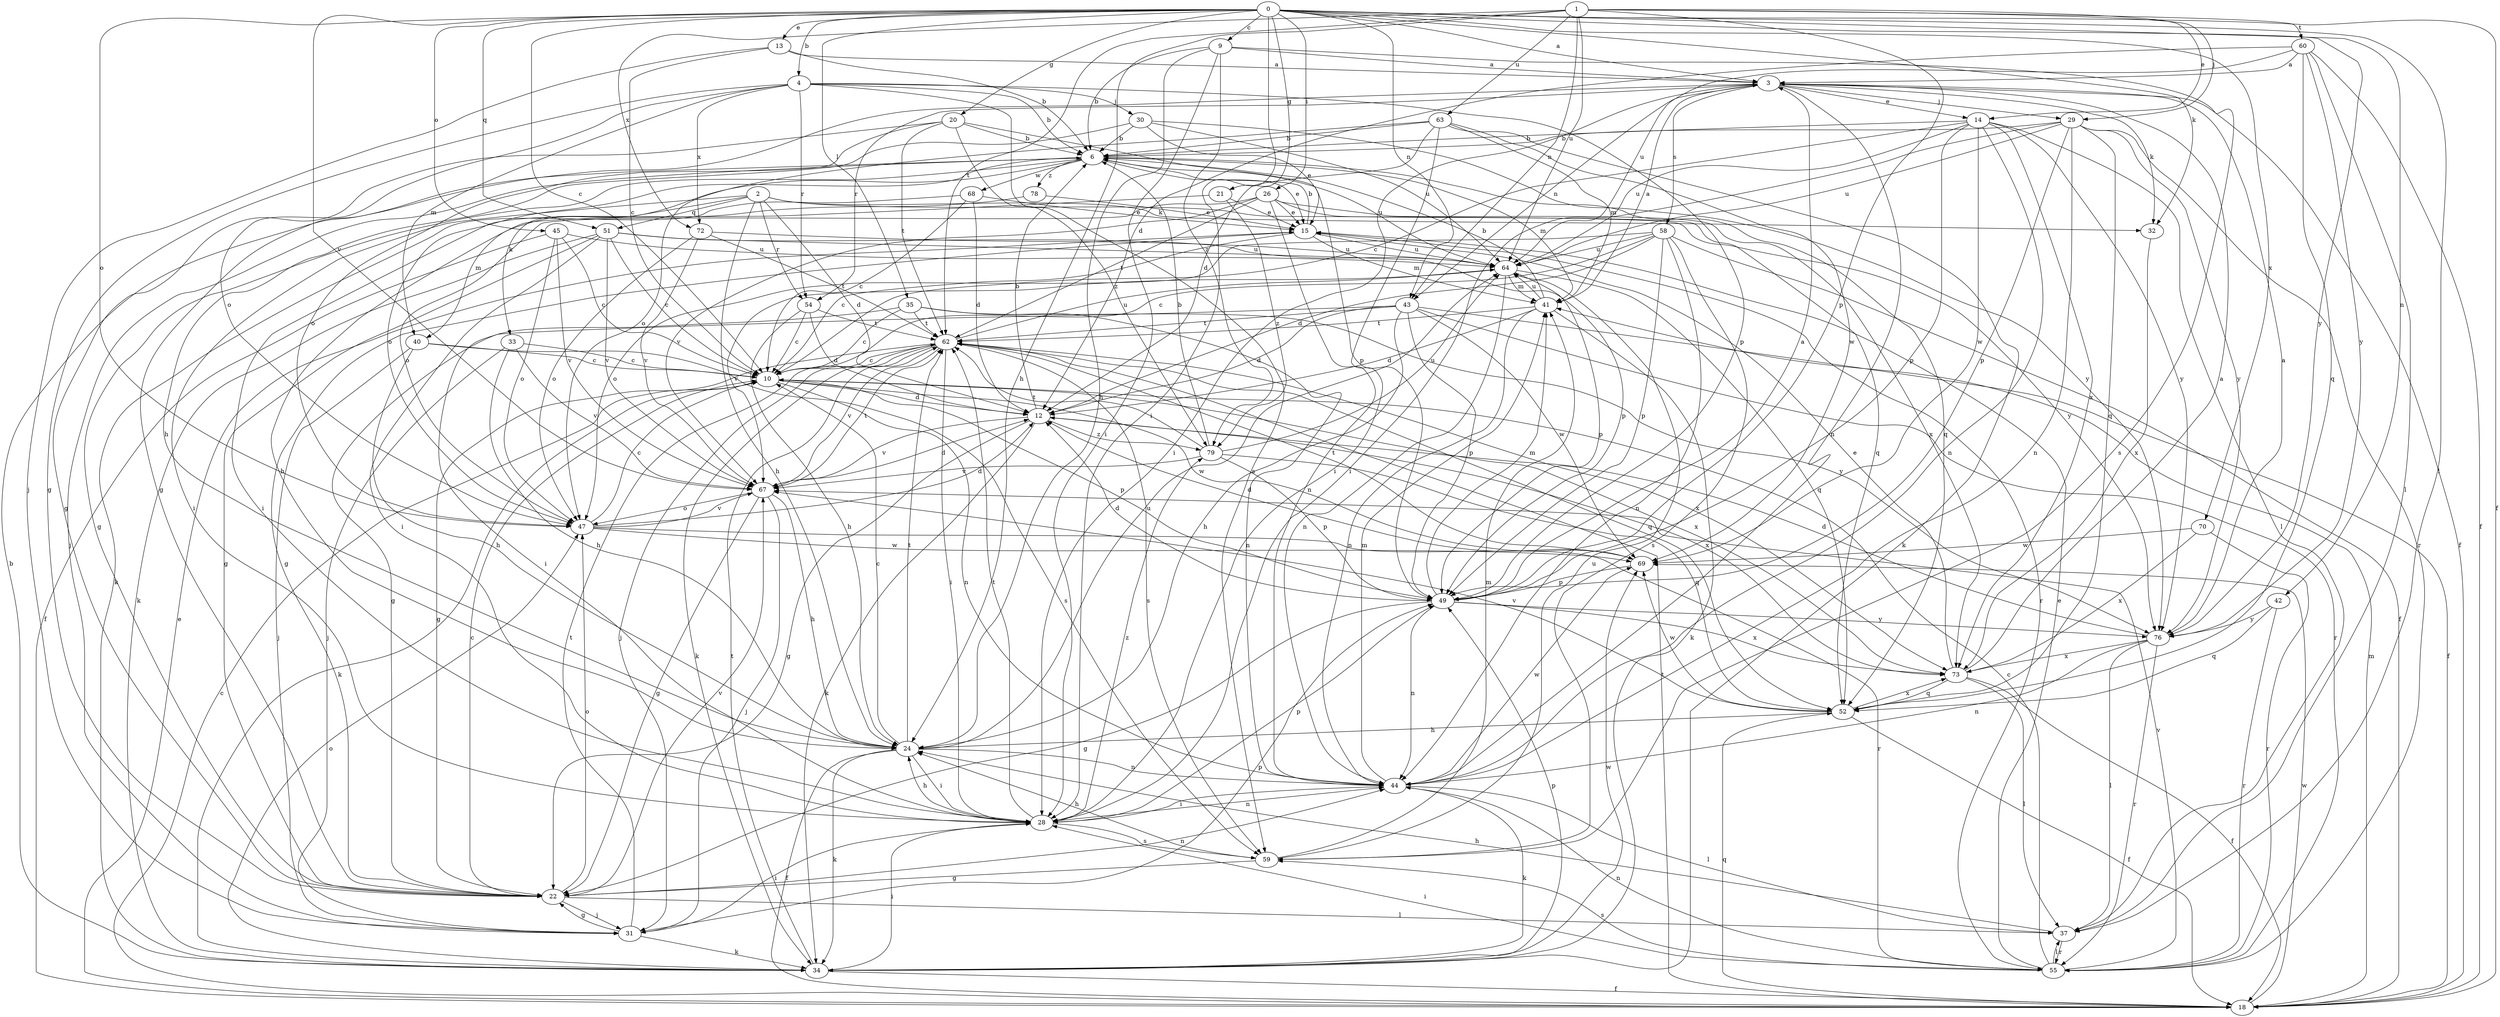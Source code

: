 strict digraph  {
0;
1;
2;
3;
4;
6;
9;
10;
12;
13;
14;
15;
18;
20;
21;
22;
24;
26;
28;
29;
30;
31;
32;
33;
34;
35;
37;
40;
41;
42;
43;
44;
45;
47;
49;
51;
52;
54;
55;
58;
59;
60;
62;
63;
64;
67;
68;
69;
70;
72;
73;
76;
78;
79;
0 -> 3  [label=a];
0 -> 4  [label=b];
0 -> 9  [label=c];
0 -> 10  [label=c];
0 -> 13  [label=e];
0 -> 18  [label=f];
0 -> 20  [label=g];
0 -> 21  [label=g];
0 -> 26  [label=i];
0 -> 28  [label=i];
0 -> 32  [label=k];
0 -> 35  [label=l];
0 -> 37  [label=l];
0 -> 42  [label=n];
0 -> 43  [label=n];
0 -> 45  [label=o];
0 -> 47  [label=o];
0 -> 51  [label=q];
0 -> 67  [label=v];
0 -> 70  [label=x];
0 -> 76  [label=y];
1 -> 14  [label=e];
1 -> 24  [label=h];
1 -> 29  [label=j];
1 -> 43  [label=n];
1 -> 49  [label=p];
1 -> 60  [label=t];
1 -> 62  [label=t];
1 -> 63  [label=u];
1 -> 64  [label=u];
1 -> 72  [label=x];
2 -> 12  [label=d];
2 -> 24  [label=h];
2 -> 28  [label=i];
2 -> 32  [label=k];
2 -> 40  [label=m];
2 -> 51  [label=q];
2 -> 54  [label=r];
2 -> 76  [label=y];
3 -> 14  [label=e];
3 -> 18  [label=f];
3 -> 22  [label=g];
3 -> 28  [label=i];
3 -> 29  [label=j];
3 -> 32  [label=k];
3 -> 43  [label=n];
3 -> 44  [label=n];
3 -> 54  [label=r];
3 -> 58  [label=s];
4 -> 6  [label=b];
4 -> 22  [label=g];
4 -> 30  [label=j];
4 -> 40  [label=m];
4 -> 47  [label=o];
4 -> 49  [label=p];
4 -> 54  [label=r];
4 -> 59  [label=s];
4 -> 72  [label=x];
6 -> 15  [label=e];
6 -> 22  [label=g];
6 -> 31  [label=j];
6 -> 33  [label=k];
6 -> 41  [label=m];
6 -> 47  [label=o];
6 -> 52  [label=q];
6 -> 64  [label=u];
6 -> 68  [label=w];
6 -> 78  [label=z];
9 -> 3  [label=a];
9 -> 6  [label=b];
9 -> 24  [label=h];
9 -> 28  [label=i];
9 -> 59  [label=s];
9 -> 79  [label=z];
10 -> 12  [label=d];
10 -> 34  [label=k];
10 -> 44  [label=n];
10 -> 49  [label=p];
10 -> 69  [label=w];
10 -> 73  [label=x];
12 -> 6  [label=b];
12 -> 22  [label=g];
12 -> 34  [label=k];
12 -> 67  [label=v];
12 -> 73  [label=x];
12 -> 79  [label=z];
13 -> 3  [label=a];
13 -> 6  [label=b];
13 -> 10  [label=c];
13 -> 31  [label=j];
14 -> 6  [label=b];
14 -> 10  [label=c];
14 -> 37  [label=l];
14 -> 44  [label=n];
14 -> 49  [label=p];
14 -> 64  [label=u];
14 -> 69  [label=w];
14 -> 73  [label=x];
14 -> 76  [label=y];
15 -> 6  [label=b];
15 -> 10  [label=c];
15 -> 22  [label=g];
15 -> 41  [label=m];
15 -> 55  [label=r];
15 -> 64  [label=u];
18 -> 10  [label=c];
18 -> 15  [label=e];
18 -> 41  [label=m];
18 -> 52  [label=q];
18 -> 62  [label=t];
18 -> 69  [label=w];
20 -> 6  [label=b];
20 -> 22  [label=g];
20 -> 47  [label=o];
20 -> 49  [label=p];
20 -> 62  [label=t];
20 -> 79  [label=z];
21 -> 15  [label=e];
21 -> 24  [label=h];
21 -> 79  [label=z];
22 -> 10  [label=c];
22 -> 31  [label=j];
22 -> 37  [label=l];
22 -> 44  [label=n];
22 -> 47  [label=o];
22 -> 67  [label=v];
24 -> 10  [label=c];
24 -> 18  [label=f];
24 -> 28  [label=i];
24 -> 34  [label=k];
24 -> 44  [label=n];
24 -> 62  [label=t];
24 -> 64  [label=u];
26 -> 15  [label=e];
26 -> 44  [label=n];
26 -> 47  [label=o];
26 -> 52  [label=q];
26 -> 62  [label=t];
26 -> 67  [label=v];
26 -> 73  [label=x];
28 -> 24  [label=h];
28 -> 44  [label=n];
28 -> 49  [label=p];
28 -> 59  [label=s];
28 -> 62  [label=t];
28 -> 79  [label=z];
29 -> 6  [label=b];
29 -> 28  [label=i];
29 -> 44  [label=n];
29 -> 49  [label=p];
29 -> 52  [label=q];
29 -> 55  [label=r];
29 -> 64  [label=u];
29 -> 76  [label=y];
30 -> 6  [label=b];
30 -> 15  [label=e];
30 -> 24  [label=h];
30 -> 64  [label=u];
30 -> 76  [label=y];
31 -> 22  [label=g];
31 -> 28  [label=i];
31 -> 34  [label=k];
31 -> 49  [label=p];
31 -> 62  [label=t];
32 -> 73  [label=x];
33 -> 10  [label=c];
33 -> 24  [label=h];
33 -> 31  [label=j];
33 -> 67  [label=v];
34 -> 6  [label=b];
34 -> 18  [label=f];
34 -> 28  [label=i];
34 -> 47  [label=o];
34 -> 49  [label=p];
34 -> 62  [label=t];
34 -> 69  [label=w];
35 -> 10  [label=c];
35 -> 28  [label=i];
35 -> 44  [label=n];
35 -> 62  [label=t];
35 -> 76  [label=y];
37 -> 24  [label=h];
37 -> 55  [label=r];
40 -> 10  [label=c];
40 -> 24  [label=h];
40 -> 31  [label=j];
40 -> 59  [label=s];
41 -> 3  [label=a];
41 -> 6  [label=b];
41 -> 12  [label=d];
41 -> 34  [label=k];
41 -> 44  [label=n];
41 -> 62  [label=t];
41 -> 64  [label=u];
42 -> 52  [label=q];
42 -> 55  [label=r];
42 -> 76  [label=y];
43 -> 12  [label=d];
43 -> 18  [label=f];
43 -> 22  [label=g];
43 -> 24  [label=h];
43 -> 49  [label=p];
43 -> 55  [label=r];
43 -> 62  [label=t];
43 -> 69  [label=w];
44 -> 28  [label=i];
44 -> 34  [label=k];
44 -> 37  [label=l];
44 -> 41  [label=m];
44 -> 69  [label=w];
45 -> 10  [label=c];
45 -> 18  [label=f];
45 -> 47  [label=o];
45 -> 64  [label=u];
45 -> 67  [label=v];
47 -> 10  [label=c];
47 -> 12  [label=d];
47 -> 55  [label=r];
47 -> 67  [label=v];
47 -> 69  [label=w];
49 -> 3  [label=a];
49 -> 12  [label=d];
49 -> 22  [label=g];
49 -> 41  [label=m];
49 -> 44  [label=n];
49 -> 73  [label=x];
49 -> 76  [label=y];
51 -> 10  [label=c];
51 -> 22  [label=g];
51 -> 28  [label=i];
51 -> 34  [label=k];
51 -> 49  [label=p];
51 -> 64  [label=u];
51 -> 67  [label=v];
52 -> 18  [label=f];
52 -> 24  [label=h];
52 -> 67  [label=v];
52 -> 69  [label=w];
52 -> 73  [label=x];
54 -> 10  [label=c];
54 -> 12  [label=d];
54 -> 24  [label=h];
54 -> 62  [label=t];
55 -> 10  [label=c];
55 -> 15  [label=e];
55 -> 28  [label=i];
55 -> 37  [label=l];
55 -> 44  [label=n];
55 -> 59  [label=s];
55 -> 67  [label=v];
58 -> 10  [label=c];
58 -> 12  [label=d];
58 -> 18  [label=f];
58 -> 44  [label=n];
58 -> 47  [label=o];
58 -> 49  [label=p];
58 -> 59  [label=s];
58 -> 64  [label=u];
59 -> 22  [label=g];
59 -> 24  [label=h];
59 -> 41  [label=m];
59 -> 64  [label=u];
60 -> 3  [label=a];
60 -> 12  [label=d];
60 -> 18  [label=f];
60 -> 37  [label=l];
60 -> 52  [label=q];
60 -> 64  [label=u];
60 -> 76  [label=y];
62 -> 10  [label=c];
62 -> 22  [label=g];
62 -> 28  [label=i];
62 -> 31  [label=j];
62 -> 34  [label=k];
62 -> 52  [label=q];
62 -> 59  [label=s];
62 -> 64  [label=u];
62 -> 67  [label=v];
62 -> 73  [label=x];
63 -> 6  [label=b];
63 -> 12  [label=d];
63 -> 28  [label=i];
63 -> 34  [label=k];
63 -> 41  [label=m];
63 -> 47  [label=o];
63 -> 69  [label=w];
64 -> 41  [label=m];
64 -> 44  [label=n];
64 -> 49  [label=p];
64 -> 52  [label=q];
64 -> 67  [label=v];
67 -> 12  [label=d];
67 -> 22  [label=g];
67 -> 24  [label=h];
67 -> 31  [label=j];
67 -> 47  [label=o];
67 -> 62  [label=t];
68 -> 10  [label=c];
68 -> 12  [label=d];
68 -> 15  [label=e];
68 -> 34  [label=k];
69 -> 12  [label=d];
69 -> 49  [label=p];
69 -> 62  [label=t];
70 -> 55  [label=r];
70 -> 69  [label=w];
70 -> 73  [label=x];
72 -> 47  [label=o];
72 -> 62  [label=t];
72 -> 64  [label=u];
72 -> 67  [label=v];
73 -> 3  [label=a];
73 -> 15  [label=e];
73 -> 18  [label=f];
73 -> 37  [label=l];
73 -> 52  [label=q];
76 -> 3  [label=a];
76 -> 12  [label=d];
76 -> 37  [label=l];
76 -> 44  [label=n];
76 -> 55  [label=r];
76 -> 73  [label=x];
78 -> 15  [label=e];
78 -> 28  [label=i];
79 -> 6  [label=b];
79 -> 49  [label=p];
79 -> 52  [label=q];
79 -> 62  [label=t];
79 -> 64  [label=u];
79 -> 67  [label=v];
}
